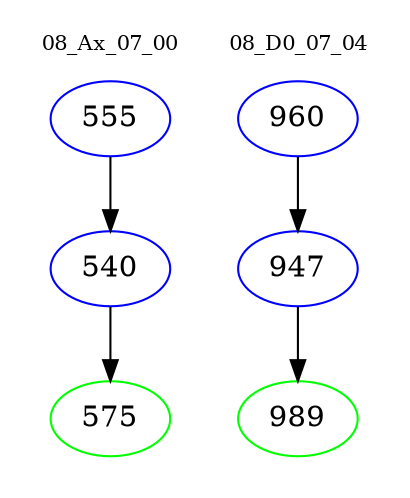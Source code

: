 digraph{
subgraph cluster_0 {
color = white
label = "08_Ax_07_00";
fontsize=10;
T0_555 [label="555", color="blue"]
T0_555 -> T0_540 [color="black"]
T0_540 [label="540", color="blue"]
T0_540 -> T0_575 [color="black"]
T0_575 [label="575", color="green"]
}
subgraph cluster_1 {
color = white
label = "08_D0_07_04";
fontsize=10;
T1_960 [label="960", color="blue"]
T1_960 -> T1_947 [color="black"]
T1_947 [label="947", color="blue"]
T1_947 -> T1_989 [color="black"]
T1_989 [label="989", color="green"]
}
}
